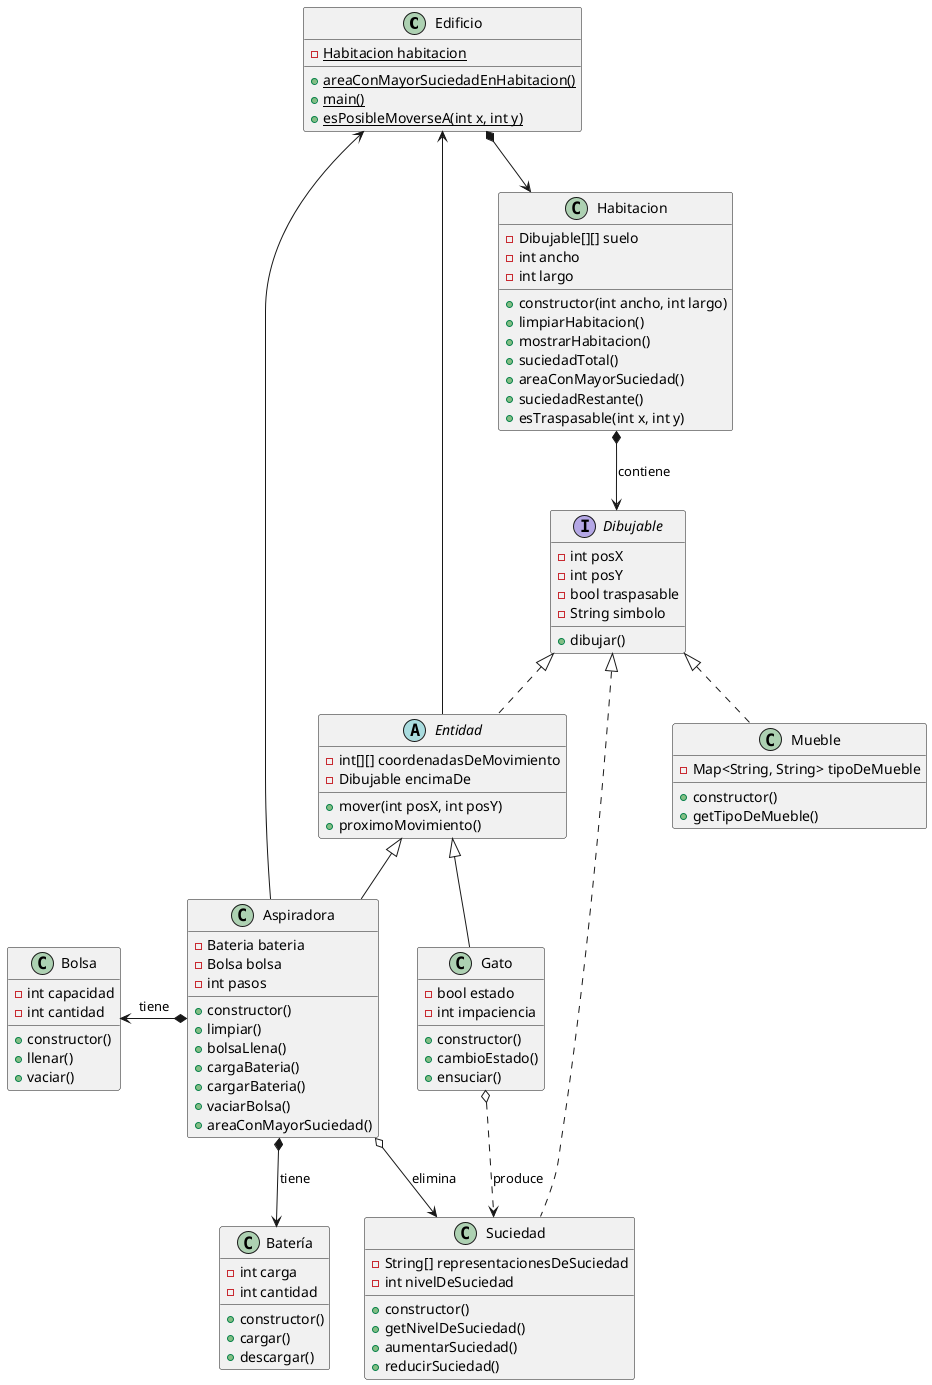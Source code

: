 @startuml
scale 1
class Edificio
{
    - {static} Habitacion habitacion
    + {static} areaConMayorSuciedadEnHabitacion()
    + {static} main()
    + {static} esPosibleMoverseA(int x, int y)
}
class Habitacion
{
    - Dibujable[][] suelo
    - int ancho
    - int largo
    + constructor(int ancho, int largo)
    + limpiarHabitacion()
    + mostrarHabitacion()
    + suciedadTotal()
    + areaConMayorSuciedad()
    + suciedadRestante()
    + esTraspasable(int x, int y)
}

interface Dibujable{
    - int posX
    - int posY
    - bool traspasable
    - String simbolo
    + dibujar()
    
}

abstract class Entidad implements Dibujable {
    - int[][] coordenadasDeMovimiento
    - Dibujable encimaDe
    + mover(int posX, int posY)
    + proximoMovimiento()
}
class Aspiradora extends Entidad{
    - Bateria bateria
    - Bolsa bolsa
    - int pasos
    + constructor()
    + limpiar()
    + bolsaLlena()
    + cargaBateria()
    + cargarBateria()
    + vaciarBolsa()
    + areaConMayorSuciedad()
}

class Gato extends Entidad{
    - bool estado
    - int impaciencia
    + constructor()
    + cambioEstado()
    + ensuciar()
}
class Mueble implements Dibujable{
    - Map<String, String> tipoDeMueble
    + constructor()
    + getTipoDeMueble()
}

class Suciedad implements Dibujable{
    - String[] representacionesDeSuciedad
    - int nivelDeSuciedad
    + constructor()
    + getNivelDeSuciedad()
    + aumentarSuciedad()
    + reducirSuciedad()
}

class Batería{
    - int carga
    - int cantidad
    + constructor()
    + cargar()
    + descargar()
}

class Bolsa{
    - int capacidad
    - int cantidad
    + constructor()
    + llenar()
    + vaciar()
}


Edificio *--> Habitacion

Habitacion *--> Dibujable : contiene

Aspiradora o--> Suciedad : elimina
Aspiradora *-l-> Bolsa : tiene
Aspiradora *-d-> Batería : tiene
Aspiradora -u-> Edificio
Entidad -u-> Edificio

Gato o..> Suciedad : produce

@enduml
